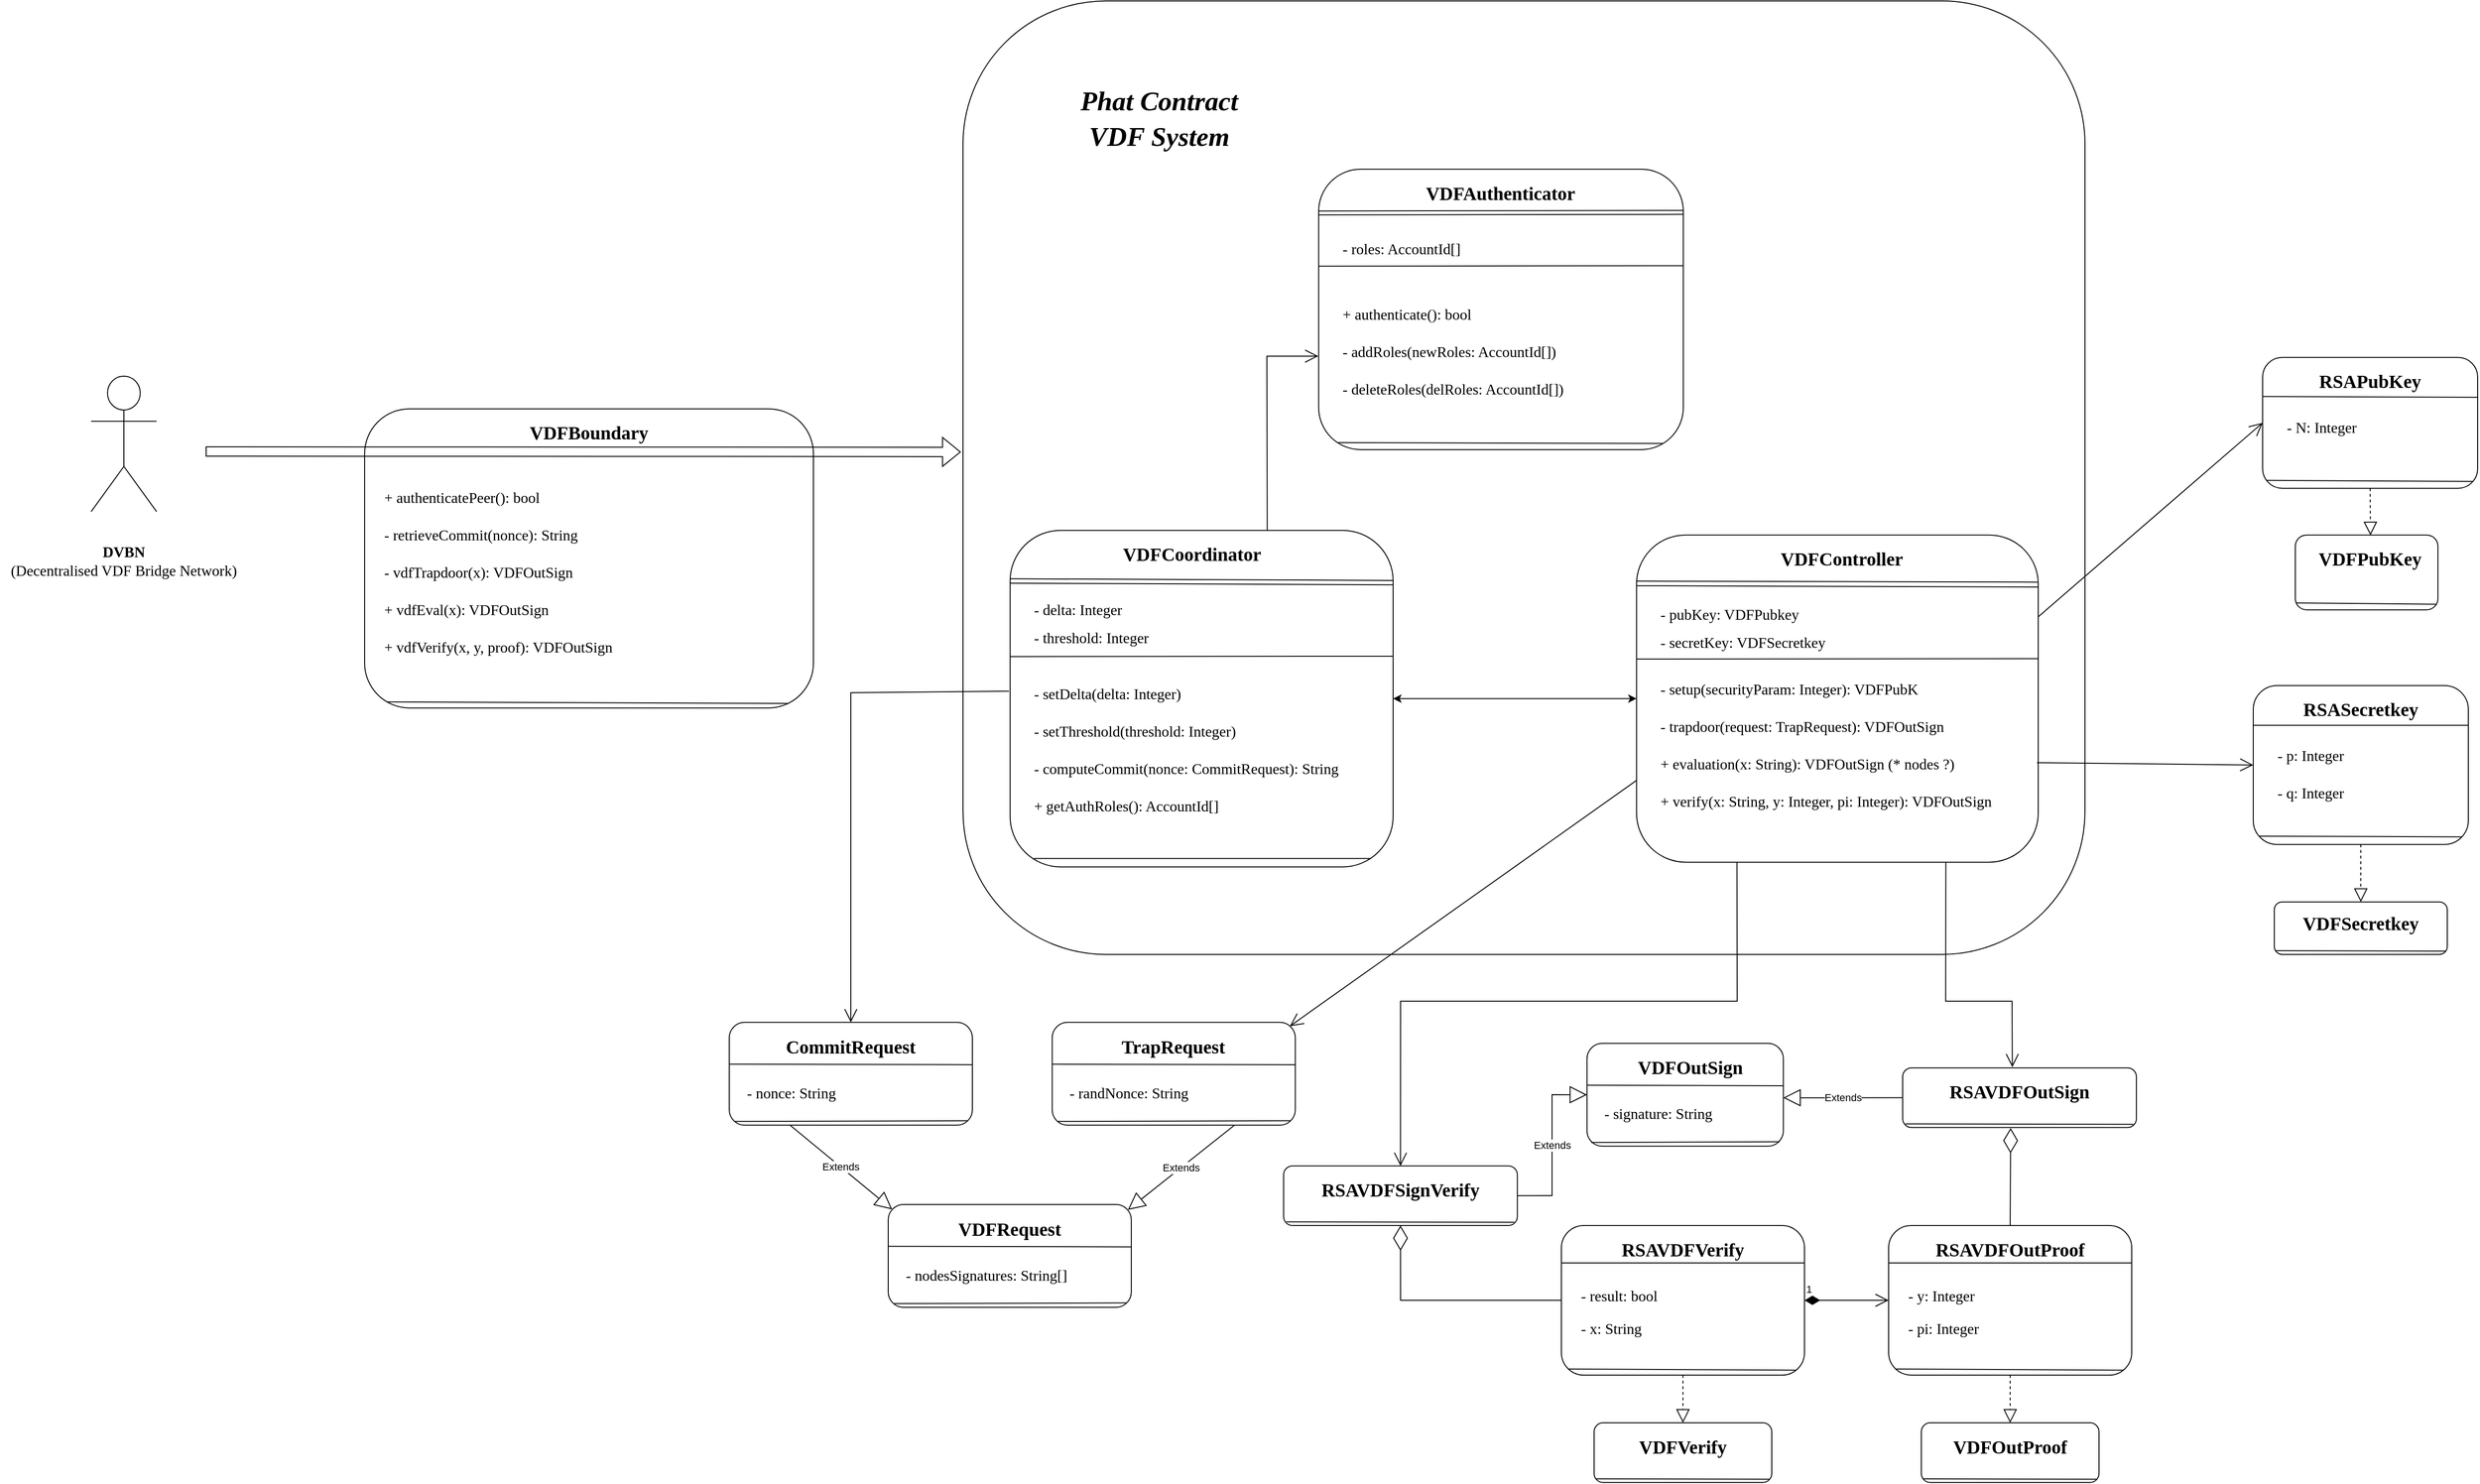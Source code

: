 <mxfile version="21.3.8" type="github">
  <diagram id="C5RBs43oDa-KdzZeNtuy" name="Page-1">
    <mxGraphModel dx="1192" dy="779" grid="1" gridSize="10" guides="1" tooltips="1" connect="1" arrows="1" fold="1" page="1" pageScale="1" pageWidth="120000" pageHeight="160000" math="0" shadow="0">
      <root>
        <mxCell id="WIyWlLk6GJQsqaUBKTNV-0" />
        <mxCell id="WIyWlLk6GJQsqaUBKTNV-1" parent="WIyWlLk6GJQsqaUBKTNV-0" />
        <mxCell id="LTDBiNSd2jul_zr3KSY6-9" value="" style="rounded=1;whiteSpace=wrap;html=1;" parent="WIyWlLk6GJQsqaUBKTNV-1" vertex="1">
          <mxGeometry x="1510" y="240" width="1200" height="1020" as="geometry" />
        </mxCell>
        <mxCell id="3_1_JiswwGQ6XDFufu0A-0" value="" style="rounded=1;whiteSpace=wrap;html=1;" parent="WIyWlLk6GJQsqaUBKTNV-1" vertex="1">
          <mxGeometry x="2230.39" y="811.32" width="429.61" height="350" as="geometry" />
        </mxCell>
        <mxCell id="3_1_JiswwGQ6XDFufu0A-1" value="&lt;b&gt;VDFController&lt;/b&gt;" style="text;html=1;strokeColor=none;fillColor=none;align=center;verticalAlign=middle;whiteSpace=wrap;rounded=0;fontFamily=Georgia;fontSize=20;" parent="WIyWlLk6GJQsqaUBKTNV-1" vertex="1">
          <mxGeometry x="2370.2" y="811.32" width="160" height="50" as="geometry" />
        </mxCell>
        <mxCell id="3_1_JiswwGQ6XDFufu0A-7" value="&lt;font style=&quot;font-size: 16px;&quot; face=&quot;Georgia&quot;&gt;- pubKey: VDFPubkey&lt;/font&gt;" style="text;strokeColor=none;fillColor=none;align=left;verticalAlign=middle;spacingLeft=4;spacingRight=4;overflow=hidden;points=[[0,0.5],[1,0.5]];portConstraint=eastwest;rotatable=0;whiteSpace=wrap;html=1;" parent="WIyWlLk6GJQsqaUBKTNV-1" vertex="1">
          <mxGeometry x="2250.39" y="881.32" width="180" height="30" as="geometry" />
        </mxCell>
        <mxCell id="3_1_JiswwGQ6XDFufu0A-8" value="&lt;font style=&quot;font-size: 16px;&quot; face=&quot;Georgia&quot;&gt;- secretKey: VDFSecretkey&lt;/font&gt;" style="text;strokeColor=none;fillColor=none;align=left;verticalAlign=middle;spacingLeft=4;spacingRight=4;overflow=hidden;points=[[0,0.5],[1,0.5]];portConstraint=eastwest;rotatable=0;whiteSpace=wrap;html=1;" parent="WIyWlLk6GJQsqaUBKTNV-1" vertex="1">
          <mxGeometry x="2250.39" y="911.32" width="200" height="30" as="geometry" />
        </mxCell>
        <mxCell id="3_1_JiswwGQ6XDFufu0A-9" value="&lt;font style=&quot;font-size: 16px;&quot; face=&quot;Georgia&quot;&gt;- setup(securityParam: Integer): VDFPubK&lt;/font&gt;" style="text;strokeColor=none;fillColor=none;align=left;verticalAlign=middle;spacingLeft=4;spacingRight=4;overflow=hidden;points=[[0,0.5],[1,0.5]];portConstraint=eastwest;rotatable=0;whiteSpace=wrap;html=1;" parent="WIyWlLk6GJQsqaUBKTNV-1" vertex="1">
          <mxGeometry x="2250.39" y="961.32" width="339.61" height="30" as="geometry" />
        </mxCell>
        <mxCell id="3_1_JiswwGQ6XDFufu0A-10" value="&lt;font style=&quot;font-size: 16px;&quot; face=&quot;Georgia&quot;&gt;- trapdoor(request: TrapRequest): VDFOutSign&lt;/font&gt;" style="text;strokeColor=none;fillColor=none;align=left;verticalAlign=middle;spacingLeft=4;spacingRight=4;overflow=hidden;points=[[0,0.5],[1,0.5]];portConstraint=eastwest;rotatable=0;whiteSpace=wrap;html=1;" parent="WIyWlLk6GJQsqaUBKTNV-1" vertex="1">
          <mxGeometry x="2250.39" y="1001.32" width="349.61" height="30" as="geometry" />
        </mxCell>
        <mxCell id="3_1_JiswwGQ6XDFufu0A-11" value="&lt;font style=&quot;font-size: 16px;&quot; face=&quot;Georgia&quot;&gt;+ evaluation(x: String): VDFOutSign (* nodes ?)&lt;/font&gt;" style="text;strokeColor=none;fillColor=none;align=left;verticalAlign=middle;spacingLeft=4;spacingRight=4;overflow=hidden;points=[[0,0.5],[1,0.5]];portConstraint=eastwest;rotatable=0;whiteSpace=wrap;html=1;" parent="WIyWlLk6GJQsqaUBKTNV-1" vertex="1">
          <mxGeometry x="2250.39" y="1041.32" width="349.61" height="30" as="geometry" />
        </mxCell>
        <mxCell id="3_1_JiswwGQ6XDFufu0A-12" value="&lt;font style=&quot;font-size: 16px;&quot; face=&quot;Georgia&quot;&gt;+ verify(x: String, y: Integer, pi: Integer): VDFOutSign&lt;/font&gt;" style="text;strokeColor=none;fillColor=none;align=left;verticalAlign=middle;spacingLeft=4;spacingRight=4;overflow=hidden;points=[[0,0.5],[1,0.5]];portConstraint=eastwest;rotatable=0;whiteSpace=wrap;html=1;" parent="WIyWlLk6GJQsqaUBKTNV-1" vertex="1">
          <mxGeometry x="2250.39" y="1081.32" width="399.61" height="30" as="geometry" />
        </mxCell>
        <mxCell id="3_1_JiswwGQ6XDFufu0A-29" value="" style="rounded=1;whiteSpace=wrap;html=1;" parent="WIyWlLk6GJQsqaUBKTNV-1" vertex="1">
          <mxGeometry x="1560.39" y="806.32" width="409.61" height="360" as="geometry" />
        </mxCell>
        <mxCell id="3_1_JiswwGQ6XDFufu0A-30" value="&lt;b&gt;VDFCoordinator&lt;/b&gt;" style="text;html=1;strokeColor=none;fillColor=none;align=center;verticalAlign=middle;whiteSpace=wrap;rounded=0;fontFamily=Georgia;fontSize=20;" parent="WIyWlLk6GJQsqaUBKTNV-1" vertex="1">
          <mxGeometry x="1675.39" y="806.32" width="160" height="50" as="geometry" />
        </mxCell>
        <mxCell id="3_1_JiswwGQ6XDFufu0A-31" value="&lt;font style=&quot;font-size: 16px;&quot; face=&quot;Georgia&quot;&gt;- delta: Integer&lt;/font&gt;" style="text;strokeColor=none;fillColor=none;align=left;verticalAlign=middle;spacingLeft=4;spacingRight=4;overflow=hidden;points=[[0,0.5],[1,0.5]];portConstraint=eastwest;rotatable=0;whiteSpace=wrap;html=1;" parent="WIyWlLk6GJQsqaUBKTNV-1" vertex="1">
          <mxGeometry x="1580.39" y="876.32" width="180" height="30" as="geometry" />
        </mxCell>
        <mxCell id="3_1_JiswwGQ6XDFufu0A-32" value="&lt;font style=&quot;font-size: 16px;&quot; face=&quot;Georgia&quot;&gt;- threshold: Integer&lt;/font&gt;" style="text;strokeColor=none;fillColor=none;align=left;verticalAlign=middle;spacingLeft=4;spacingRight=4;overflow=hidden;points=[[0,0.5],[1,0.5]];portConstraint=eastwest;rotatable=0;whiteSpace=wrap;html=1;" parent="WIyWlLk6GJQsqaUBKTNV-1" vertex="1">
          <mxGeometry x="1580.39" y="906.32" width="170" height="30" as="geometry" />
        </mxCell>
        <mxCell id="3_1_JiswwGQ6XDFufu0A-33" value="&lt;font style=&quot;font-size: 16px;&quot; face=&quot;Georgia&quot;&gt;- setDelta(delta: Integer)&lt;/font&gt;" style="text;strokeColor=none;fillColor=none;align=left;verticalAlign=middle;spacingLeft=4;spacingRight=4;overflow=hidden;points=[[0,0.5],[1,0.5]];portConstraint=eastwest;rotatable=0;whiteSpace=wrap;html=1;" parent="WIyWlLk6GJQsqaUBKTNV-1" vertex="1">
          <mxGeometry x="1580.39" y="966.32" width="290" height="30" as="geometry" />
        </mxCell>
        <mxCell id="3_1_JiswwGQ6XDFufu0A-34" value="&lt;font style=&quot;font-size: 16px;&quot; face=&quot;Georgia&quot;&gt;- setThreshold(threshold: Integer)&lt;/font&gt;" style="text;strokeColor=none;fillColor=none;align=left;verticalAlign=middle;spacingLeft=4;spacingRight=4;overflow=hidden;points=[[0,0.5],[1,0.5]];portConstraint=eastwest;rotatable=0;whiteSpace=wrap;html=1;" parent="WIyWlLk6GJQsqaUBKTNV-1" vertex="1">
          <mxGeometry x="1580.39" y="1006.32" width="370" height="30" as="geometry" />
        </mxCell>
        <mxCell id="3_1_JiswwGQ6XDFufu0A-35" value="&lt;font style=&quot;font-size: 16px;&quot; face=&quot;Georgia&quot;&gt;- computeCommit(nonce: CommitRequest): String&lt;/font&gt;" style="text;strokeColor=none;fillColor=none;align=left;verticalAlign=middle;spacingLeft=4;spacingRight=4;overflow=hidden;points=[[0,0.5],[1,0.5]];portConstraint=eastwest;rotatable=0;whiteSpace=wrap;html=1;" parent="WIyWlLk6GJQsqaUBKTNV-1" vertex="1">
          <mxGeometry x="1580.39" y="1046.32" width="369.61" height="30" as="geometry" />
        </mxCell>
        <mxCell id="3_1_JiswwGQ6XDFufu0A-36" value="&lt;font style=&quot;font-size: 16px;&quot; face=&quot;Georgia&quot;&gt;+ getAuthRoles(): AccountId[]&lt;/font&gt;" style="text;strokeColor=none;fillColor=none;align=left;verticalAlign=middle;spacingLeft=4;spacingRight=4;overflow=hidden;points=[[0,0.5],[1,0.5]];portConstraint=eastwest;rotatable=0;whiteSpace=wrap;html=1;" parent="WIyWlLk6GJQsqaUBKTNV-1" vertex="1">
          <mxGeometry x="1580.39" y="1086.32" width="290" height="30" as="geometry" />
        </mxCell>
        <mxCell id="3_1_JiswwGQ6XDFufu0A-37" value="" style="rounded=1;whiteSpace=wrap;html=1;" parent="WIyWlLk6GJQsqaUBKTNV-1" vertex="1">
          <mxGeometry x="1890.39" y="420" width="390" height="300" as="geometry" />
        </mxCell>
        <mxCell id="3_1_JiswwGQ6XDFufu0A-38" value="&lt;b&gt;VDFAuthenticator&lt;/b&gt;" style="text;html=1;strokeColor=none;fillColor=none;align=center;verticalAlign=middle;whiteSpace=wrap;rounded=0;fontFamily=Georgia;fontSize=20;" parent="WIyWlLk6GJQsqaUBKTNV-1" vertex="1">
          <mxGeometry x="2005.39" y="420" width="160" height="50" as="geometry" />
        </mxCell>
        <mxCell id="3_1_JiswwGQ6XDFufu0A-39" value="&lt;font style=&quot;font-size: 16px;&quot; face=&quot;Georgia&quot;&gt;- roles: AccountId[]&lt;/font&gt;" style="text;strokeColor=none;fillColor=none;align=left;verticalAlign=middle;spacingLeft=4;spacingRight=4;overflow=hidden;points=[[0,0.5],[1,0.5]];portConstraint=eastwest;rotatable=0;whiteSpace=wrap;html=1;" parent="WIyWlLk6GJQsqaUBKTNV-1" vertex="1">
          <mxGeometry x="1910.39" y="490" width="180" height="30" as="geometry" />
        </mxCell>
        <mxCell id="3_1_JiswwGQ6XDFufu0A-41" value="&lt;font style=&quot;font-size: 16px;&quot; face=&quot;Georgia&quot;&gt;+ authenticate(): bool&lt;/font&gt;" style="text;strokeColor=none;fillColor=none;align=left;verticalAlign=middle;spacingLeft=4;spacingRight=4;overflow=hidden;points=[[0,0.5],[1,0.5]];portConstraint=eastwest;rotatable=0;whiteSpace=wrap;html=1;" parent="WIyWlLk6GJQsqaUBKTNV-1" vertex="1">
          <mxGeometry x="1910.39" y="560" width="290" height="30" as="geometry" />
        </mxCell>
        <mxCell id="3_1_JiswwGQ6XDFufu0A-42" value="&lt;font style=&quot;font-size: 16px;&quot; face=&quot;Georgia&quot;&gt;- addRoles(newRoles: AccountId[])&lt;/font&gt;" style="text;strokeColor=none;fillColor=none;align=left;verticalAlign=middle;spacingLeft=4;spacingRight=4;overflow=hidden;points=[[0,0.5],[1,0.5]];portConstraint=eastwest;rotatable=0;whiteSpace=wrap;html=1;" parent="WIyWlLk6GJQsqaUBKTNV-1" vertex="1">
          <mxGeometry x="1910.39" y="600" width="290" height="30" as="geometry" />
        </mxCell>
        <mxCell id="3_1_JiswwGQ6XDFufu0A-43" value="&lt;font style=&quot;font-size: 16px;&quot; face=&quot;Georgia&quot;&gt;- deleteRoles(delRoles: AccountId[])&lt;/font&gt;" style="text;strokeColor=none;fillColor=none;align=left;verticalAlign=middle;spacingLeft=4;spacingRight=4;overflow=hidden;points=[[0,0.5],[1,0.5]];portConstraint=eastwest;rotatable=0;whiteSpace=wrap;html=1;" parent="WIyWlLk6GJQsqaUBKTNV-1" vertex="1">
          <mxGeometry x="1910.39" y="640" width="290" height="30" as="geometry" />
        </mxCell>
        <mxCell id="3_1_JiswwGQ6XDFufu0A-45" value="" style="rounded=1;whiteSpace=wrap;html=1;" parent="WIyWlLk6GJQsqaUBKTNV-1" vertex="1">
          <mxGeometry x="2900" y="621.32" width="230" height="140" as="geometry" />
        </mxCell>
        <mxCell id="3_1_JiswwGQ6XDFufu0A-46" value="&lt;b&gt;RSAPubKey&lt;/b&gt;" style="text;html=1;strokeColor=none;fillColor=none;align=center;verticalAlign=middle;whiteSpace=wrap;rounded=0;fontFamily=Georgia;fontSize=20;" parent="WIyWlLk6GJQsqaUBKTNV-1" vertex="1">
          <mxGeometry x="2935" y="621.32" width="160" height="50" as="geometry" />
        </mxCell>
        <mxCell id="3_1_JiswwGQ6XDFufu0A-47" value="&lt;font style=&quot;font-size: 16px;&quot; face=&quot;Georgia&quot;&gt;- N: Integer&lt;/font&gt;" style="text;strokeColor=none;fillColor=none;align=left;verticalAlign=middle;spacingLeft=4;spacingRight=4;overflow=hidden;points=[[0,0.5],[1,0.5]];portConstraint=eastwest;rotatable=0;whiteSpace=wrap;html=1;" parent="WIyWlLk6GJQsqaUBKTNV-1" vertex="1">
          <mxGeometry x="2920" y="681.32" width="180" height="30" as="geometry" />
        </mxCell>
        <mxCell id="3_1_JiswwGQ6XDFufu0A-53" value="" style="rounded=1;whiteSpace=wrap;html=1;" parent="WIyWlLk6GJQsqaUBKTNV-1" vertex="1">
          <mxGeometry x="2935" y="811.32" width="152.5" height="80" as="geometry" />
        </mxCell>
        <mxCell id="3_1_JiswwGQ6XDFufu0A-54" value="&lt;b&gt;VDFPubKey&lt;/b&gt;" style="text;html=1;strokeColor=none;fillColor=none;align=center;verticalAlign=middle;whiteSpace=wrap;rounded=0;fontFamily=Georgia;fontSize=20;" parent="WIyWlLk6GJQsqaUBKTNV-1" vertex="1">
          <mxGeometry x="2935" y="816.32" width="160" height="40" as="geometry" />
        </mxCell>
        <mxCell id="3_1_JiswwGQ6XDFufu0A-56" value="" style="rounded=1;whiteSpace=wrap;html=1;" parent="WIyWlLk6GJQsqaUBKTNV-1" vertex="1">
          <mxGeometry x="2890" y="972.36" width="230" height="170" as="geometry" />
        </mxCell>
        <mxCell id="3_1_JiswwGQ6XDFufu0A-57" value="&lt;b&gt;RSASecretkey&lt;/b&gt;" style="text;html=1;strokeColor=none;fillColor=none;align=center;verticalAlign=middle;whiteSpace=wrap;rounded=0;fontFamily=Georgia;fontSize=20;" parent="WIyWlLk6GJQsqaUBKTNV-1" vertex="1">
          <mxGeometry x="2925" y="972.36" width="160" height="50" as="geometry" />
        </mxCell>
        <mxCell id="3_1_JiswwGQ6XDFufu0A-58" value="&lt;font style=&quot;font-size: 16px;&quot; face=&quot;Georgia&quot;&gt;- p: Integer&lt;/font&gt;" style="text;strokeColor=none;fillColor=none;align=left;verticalAlign=middle;spacingLeft=4;spacingRight=4;overflow=hidden;points=[[0,0.5],[1,0.5]];portConstraint=eastwest;rotatable=0;whiteSpace=wrap;html=1;" parent="WIyWlLk6GJQsqaUBKTNV-1" vertex="1">
          <mxGeometry x="2910" y="1032.36" width="180" height="30" as="geometry" />
        </mxCell>
        <mxCell id="3_1_JiswwGQ6XDFufu0A-59" value="" style="rounded=1;whiteSpace=wrap;html=1;" parent="WIyWlLk6GJQsqaUBKTNV-1" vertex="1">
          <mxGeometry x="2912.5" y="1203.82" width="185" height="56.18" as="geometry" />
        </mxCell>
        <mxCell id="3_1_JiswwGQ6XDFufu0A-60" value="&lt;b&gt;VDFSecretkey&lt;/b&gt;" style="text;html=1;strokeColor=none;fillColor=none;align=center;verticalAlign=middle;whiteSpace=wrap;rounded=0;fontFamily=Georgia;fontSize=20;" parent="WIyWlLk6GJQsqaUBKTNV-1" vertex="1">
          <mxGeometry x="2925" y="1203.82" width="160" height="43.82" as="geometry" />
        </mxCell>
        <mxCell id="3_1_JiswwGQ6XDFufu0A-61" value="&lt;font style=&quot;font-size: 16px;&quot; face=&quot;Georgia&quot;&gt;- q: Integer&lt;/font&gt;" style="text;strokeColor=none;fillColor=none;align=left;verticalAlign=middle;spacingLeft=4;spacingRight=4;overflow=hidden;points=[[0,0.5],[1,0.5]];portConstraint=eastwest;rotatable=0;whiteSpace=wrap;html=1;" parent="WIyWlLk6GJQsqaUBKTNV-1" vertex="1">
          <mxGeometry x="2910" y="1072.36" width="180" height="30" as="geometry" />
        </mxCell>
        <mxCell id="3_1_JiswwGQ6XDFufu0A-62" value="" style="endArrow=block;dashed=1;endFill=0;endSize=12;html=1;rounded=0;exitX=0.5;exitY=1;exitDx=0;exitDy=0;entryX=0.527;entryY=0.004;entryDx=0;entryDy=0;entryPerimeter=0;" parent="WIyWlLk6GJQsqaUBKTNV-1" source="3_1_JiswwGQ6XDFufu0A-45" edge="1" target="3_1_JiswwGQ6XDFufu0A-53">
          <mxGeometry width="160" relative="1" as="geometry">
            <mxPoint x="3410.0" y="931.32" as="sourcePoint" />
            <mxPoint x="3015.5" y="841.32" as="targetPoint" />
          </mxGeometry>
        </mxCell>
        <mxCell id="3_1_JiswwGQ6XDFufu0A-64" value="" style="endArrow=block;dashed=1;endFill=0;endSize=12;html=1;rounded=0;entryX=0.5;entryY=0;entryDx=0;entryDy=0;exitX=0.5;exitY=1;exitDx=0;exitDy=0;" parent="WIyWlLk6GJQsqaUBKTNV-1" source="3_1_JiswwGQ6XDFufu0A-56" target="3_1_JiswwGQ6XDFufu0A-59" edge="1">
          <mxGeometry width="160" relative="1" as="geometry">
            <mxPoint x="2770" y="1172.36" as="sourcePoint" />
            <mxPoint x="2830" y="1262.36" as="targetPoint" />
          </mxGeometry>
        </mxCell>
        <mxCell id="3_1_JiswwGQ6XDFufu0A-66" value="" style="endArrow=open;endFill=1;endSize=12;html=1;rounded=0;exitX=1;exitY=0.25;exitDx=0;exitDy=0;entryX=0;entryY=0.5;entryDx=0;entryDy=0;" parent="WIyWlLk6GJQsqaUBKTNV-1" source="3_1_JiswwGQ6XDFufu0A-0" target="3_1_JiswwGQ6XDFufu0A-45" edge="1">
          <mxGeometry width="160" relative="1" as="geometry">
            <mxPoint x="2360.39" y="1081.32" as="sourcePoint" />
            <mxPoint x="3100.39" y="721.32" as="targetPoint" />
          </mxGeometry>
        </mxCell>
        <mxCell id="3_1_JiswwGQ6XDFufu0A-67" value="" style="endArrow=open;endFill=1;endSize=12;html=1;rounded=0;exitX=0.997;exitY=0.696;exitDx=0;exitDy=0;entryX=0;entryY=0.5;entryDx=0;entryDy=0;exitPerimeter=0;" parent="WIyWlLk6GJQsqaUBKTNV-1" source="3_1_JiswwGQ6XDFufu0A-0" target="3_1_JiswwGQ6XDFufu0A-56" edge="1">
          <mxGeometry width="160" relative="1" as="geometry">
            <mxPoint x="2180.39" y="1231.32" as="sourcePoint" />
            <mxPoint x="1900.39" y="1133.32" as="targetPoint" />
          </mxGeometry>
        </mxCell>
        <mxCell id="3_1_JiswwGQ6XDFufu0A-72" value="" style="rounded=1;whiteSpace=wrap;html=1;" parent="WIyWlLk6GJQsqaUBKTNV-1" vertex="1">
          <mxGeometry x="870" y="676.32" width="480" height="320" as="geometry" />
        </mxCell>
        <mxCell id="3_1_JiswwGQ6XDFufu0A-73" value="&lt;b&gt;VDFBoundary&lt;/b&gt;" style="text;html=1;strokeColor=none;fillColor=none;align=center;verticalAlign=middle;whiteSpace=wrap;rounded=0;fontFamily=Georgia;fontSize=20;" parent="WIyWlLk6GJQsqaUBKTNV-1" vertex="1">
          <mxGeometry x="1030" y="676.32" width="160" height="50" as="geometry" />
        </mxCell>
        <mxCell id="3_1_JiswwGQ6XDFufu0A-74" value="&lt;font style=&quot;font-size: 16px;&quot; face=&quot;Georgia&quot;&gt;+ authenticatePeer(): bool&lt;/font&gt;" style="text;strokeColor=none;fillColor=none;align=left;verticalAlign=middle;spacingLeft=4;spacingRight=4;overflow=hidden;points=[[0,0.5],[1,0.5]];portConstraint=eastwest;rotatable=0;whiteSpace=wrap;html=1;" parent="WIyWlLk6GJQsqaUBKTNV-1" vertex="1">
          <mxGeometry x="885" y="756.32" width="215" height="30" as="geometry" />
        </mxCell>
        <mxCell id="3_1_JiswwGQ6XDFufu0A-75" value="&lt;font style=&quot;font-size: 16px;&quot; face=&quot;Georgia&quot;&gt;- retrieveCommit(nonce): String&lt;/font&gt;" style="text;strokeColor=none;fillColor=none;align=left;verticalAlign=middle;spacingLeft=4;spacingRight=4;overflow=hidden;points=[[0,0.5],[1,0.5]];portConstraint=eastwest;rotatable=0;whiteSpace=wrap;html=1;" parent="WIyWlLk6GJQsqaUBKTNV-1" vertex="1">
          <mxGeometry x="885" y="796.32" width="255" height="30" as="geometry" />
        </mxCell>
        <mxCell id="3_1_JiswwGQ6XDFufu0A-77" value="&lt;font style=&quot;font-size: 16px;&quot; face=&quot;Georgia&quot;&gt;- vdfTrapdoor(x): VDFOutSign&lt;/font&gt;" style="text;strokeColor=none;fillColor=none;align=left;verticalAlign=middle;spacingLeft=4;spacingRight=4;overflow=hidden;points=[[0,0.5],[1,0.5]];portConstraint=eastwest;rotatable=0;whiteSpace=wrap;html=1;" parent="WIyWlLk6GJQsqaUBKTNV-1" vertex="1">
          <mxGeometry x="885" y="836.32" width="240" height="30" as="geometry" />
        </mxCell>
        <mxCell id="3_1_JiswwGQ6XDFufu0A-78" value="&lt;font style=&quot;font-size: 16px;&quot; face=&quot;Georgia&quot;&gt;+ vdfEval(x): VDFOutSign&lt;/font&gt;" style="text;strokeColor=none;fillColor=none;align=left;verticalAlign=middle;spacingLeft=4;spacingRight=4;overflow=hidden;points=[[0,0.5],[1,0.5]];portConstraint=eastwest;rotatable=0;whiteSpace=wrap;html=1;" parent="WIyWlLk6GJQsqaUBKTNV-1" vertex="1">
          <mxGeometry x="885" y="876.32" width="240" height="30" as="geometry" />
        </mxCell>
        <mxCell id="3_1_JiswwGQ6XDFufu0A-79" value="&lt;font style=&quot;font-size: 16px;&quot; face=&quot;Georgia&quot;&gt;+ vdfVerify(x, y, proof): VDFOutSign&lt;/font&gt;" style="text;strokeColor=none;fillColor=none;align=left;verticalAlign=middle;spacingLeft=4;spacingRight=4;overflow=hidden;points=[[0,0.5],[1,0.5]];portConstraint=eastwest;rotatable=0;whiteSpace=wrap;html=1;" parent="WIyWlLk6GJQsqaUBKTNV-1" vertex="1">
          <mxGeometry x="885" y="916.32" width="285" height="30" as="geometry" />
        </mxCell>
        <mxCell id="3_1_JiswwGQ6XDFufu0A-80" value="" style="endArrow=open;endFill=1;endSize=12;html=1;rounded=0;exitX=0.77;exitY=1.001;exitDx=0;exitDy=0;entryX=0.452;entryY=-0.015;entryDx=0;entryDy=0;exitPerimeter=0;entryPerimeter=0;" parent="WIyWlLk6GJQsqaUBKTNV-1" source="3_1_JiswwGQ6XDFufu0A-0" target="HBPohB_J1IHhmAhJm7vf-85" edge="1">
          <mxGeometry width="160" relative="1" as="geometry">
            <mxPoint x="2240.39" y="1083.32" as="sourcePoint" />
            <mxPoint x="2632.5" y="1355.14" as="targetPoint" />
            <Array as="points">
              <mxPoint x="2561" y="1310" />
              <mxPoint x="2632" y="1310" />
            </Array>
          </mxGeometry>
        </mxCell>
        <mxCell id="dONdPEmkpNlLmObzI7pI-0" value="" style="endArrow=none;html=1;rounded=0;exitX=-0.001;exitY=0.141;exitDx=0;exitDy=0;exitPerimeter=0;entryX=1;entryY=0.144;entryDx=0;entryDy=0;entryPerimeter=0;" parent="WIyWlLk6GJQsqaUBKTNV-1" source="3_1_JiswwGQ6XDFufu0A-0" target="3_1_JiswwGQ6XDFufu0A-0" edge="1">
          <mxGeometry width="50" height="50" relative="1" as="geometry">
            <mxPoint x="2930.39" y="1201.32" as="sourcePoint" />
            <mxPoint x="2980.39" y="1151.32" as="targetPoint" />
          </mxGeometry>
        </mxCell>
        <mxCell id="dONdPEmkpNlLmObzI7pI-1" value="" style="endArrow=none;html=1;rounded=0;exitX=0.001;exitY=0.155;exitDx=0;exitDy=0;exitPerimeter=0;entryX=1;entryY=0.159;entryDx=0;entryDy=0;entryPerimeter=0;" parent="WIyWlLk6GJQsqaUBKTNV-1" source="3_1_JiswwGQ6XDFufu0A-0" target="3_1_JiswwGQ6XDFufu0A-0" edge="1">
          <mxGeometry width="50" height="50" relative="1" as="geometry">
            <mxPoint x="2240.39" y="870.32" as="sourcePoint" />
            <mxPoint x="2630.39" y="871.32" as="targetPoint" />
          </mxGeometry>
        </mxCell>
        <mxCell id="dONdPEmkpNlLmObzI7pI-2" value="" style="endArrow=none;html=1;rounded=0;exitX=0;exitY=0.379;exitDx=0;exitDy=0;exitPerimeter=0;entryX=1.001;entryY=0.378;entryDx=0;entryDy=0;entryPerimeter=0;" parent="WIyWlLk6GJQsqaUBKTNV-1" source="3_1_JiswwGQ6XDFufu0A-0" target="3_1_JiswwGQ6XDFufu0A-0" edge="1">
          <mxGeometry width="50" height="50" relative="1" as="geometry">
            <mxPoint x="2240.39" y="875.32" as="sourcePoint" />
            <mxPoint x="2630.39" y="877.32" as="targetPoint" />
          </mxGeometry>
        </mxCell>
        <mxCell id="dONdPEmkpNlLmObzI7pI-3" value="" style="endArrow=none;html=1;rounded=0;exitX=0.004;exitY=0.908;exitDx=0;exitDy=0;exitPerimeter=0;entryX=0.992;entryY=0.926;entryDx=0;entryDy=0;entryPerimeter=0;" parent="WIyWlLk6GJQsqaUBKTNV-1" source="3_1_JiswwGQ6XDFufu0A-53" target="3_1_JiswwGQ6XDFufu0A-53" edge="1">
          <mxGeometry width="50" height="50" relative="1" as="geometry">
            <mxPoint x="3157.5" y="901.32" as="sourcePoint" />
            <mxPoint x="3167.5" y="881.32" as="targetPoint" />
          </mxGeometry>
        </mxCell>
        <mxCell id="dONdPEmkpNlLmObzI7pI-4" value="" style="endArrow=none;html=1;rounded=0;exitX=0.017;exitY=0.94;exitDx=0;exitDy=0;exitPerimeter=0;entryX=0.979;entryY=0.948;entryDx=0;entryDy=0;entryPerimeter=0;" parent="WIyWlLk6GJQsqaUBKTNV-1" source="3_1_JiswwGQ6XDFufu0A-45" target="3_1_JiswwGQ6XDFufu0A-45" edge="1">
          <mxGeometry width="50" height="50" relative="1" as="geometry">
            <mxPoint x="2902" y="716.32" as="sourcePoint" />
            <mxPoint x="3130" y="717.32" as="targetPoint" />
          </mxGeometry>
        </mxCell>
        <mxCell id="dONdPEmkpNlLmObzI7pI-5" value="" style="endArrow=none;html=1;rounded=0;exitX=-0.002;exitY=0.299;exitDx=0;exitDy=0;exitPerimeter=0;entryX=0.999;entryY=0.305;entryDx=0;entryDy=0;entryPerimeter=0;" parent="WIyWlLk6GJQsqaUBKTNV-1" source="3_1_JiswwGQ6XDFufu0A-45" target="3_1_JiswwGQ6XDFufu0A-45" edge="1">
          <mxGeometry width="50" height="50" relative="1" as="geometry">
            <mxPoint x="2900" y="671.32" as="sourcePoint" />
            <mxPoint x="3122" y="672.32" as="targetPoint" />
          </mxGeometry>
        </mxCell>
        <mxCell id="dONdPEmkpNlLmObzI7pI-7" value="" style="endArrow=none;html=1;rounded=0;exitX=0;exitY=0.25;exitDx=0;exitDy=0;entryX=1;entryY=0.25;entryDx=0;entryDy=0;" parent="WIyWlLk6GJQsqaUBKTNV-1" source="3_1_JiswwGQ6XDFufu0A-56" target="3_1_JiswwGQ6XDFufu0A-56" edge="1">
          <mxGeometry width="50" height="50" relative="1" as="geometry">
            <mxPoint x="2920" y="1082.36" as="sourcePoint" />
            <mxPoint x="2970" y="1032.36" as="targetPoint" />
          </mxGeometry>
        </mxCell>
        <mxCell id="dONdPEmkpNlLmObzI7pI-8" value="" style="endArrow=none;html=1;rounded=0;exitX=0.026;exitY=0.948;exitDx=0;exitDy=0;exitPerimeter=0;entryX=0.97;entryY=0.952;entryDx=0;entryDy=0;entryPerimeter=0;" parent="WIyWlLk6GJQsqaUBKTNV-1" source="3_1_JiswwGQ6XDFufu0A-56" target="3_1_JiswwGQ6XDFufu0A-56" edge="1">
          <mxGeometry width="50" height="50" relative="1" as="geometry">
            <mxPoint x="2900" y="1025.36" as="sourcePoint" />
            <mxPoint x="3110" y="1133.36" as="targetPoint" />
          </mxGeometry>
        </mxCell>
        <mxCell id="dONdPEmkpNlLmObzI7pI-9" value="" style="endArrow=none;html=1;rounded=0;exitX=0.008;exitY=0.928;exitDx=0;exitDy=0;exitPerimeter=0;entryX=0.991;entryY=0.938;entryDx=0;entryDy=0;entryPerimeter=0;" parent="WIyWlLk6GJQsqaUBKTNV-1" source="3_1_JiswwGQ6XDFufu0A-59" target="3_1_JiswwGQ6XDFufu0A-59" edge="1">
          <mxGeometry width="50" height="50" relative="1" as="geometry">
            <mxPoint x="3100" y="1173.82" as="sourcePoint" />
            <mxPoint x="3150" y="1123.82" as="targetPoint" />
          </mxGeometry>
        </mxCell>
        <mxCell id="dONdPEmkpNlLmObzI7pI-12" value="" style="endArrow=none;html=1;rounded=0;exitX=-0.001;exitY=0.144;exitDx=0;exitDy=0;exitPerimeter=0;entryX=1.001;entryY=0.149;entryDx=0;entryDy=0;entryPerimeter=0;" parent="WIyWlLk6GJQsqaUBKTNV-1" source="3_1_JiswwGQ6XDFufu0A-29" target="3_1_JiswwGQ6XDFufu0A-29" edge="1">
          <mxGeometry width="50" height="50" relative="1" as="geometry">
            <mxPoint x="2040.39" y="1021.32" as="sourcePoint" />
            <mxPoint x="1950.39" y="861.32" as="targetPoint" />
          </mxGeometry>
        </mxCell>
        <mxCell id="dONdPEmkpNlLmObzI7pI-13" value="" style="endArrow=none;html=1;rounded=0;exitX=0;exitY=0.157;exitDx=0;exitDy=0;exitPerimeter=0;entryX=0.999;entryY=0.162;entryDx=0;entryDy=0;entryPerimeter=0;" parent="WIyWlLk6GJQsqaUBKTNV-1" source="3_1_JiswwGQ6XDFufu0A-29" target="3_1_JiswwGQ6XDFufu0A-29" edge="1">
          <mxGeometry width="50" height="50" relative="1" as="geometry">
            <mxPoint x="1570.39" y="868.32" as="sourcePoint" />
            <mxPoint x="1960.39" y="870.32" as="targetPoint" />
          </mxGeometry>
        </mxCell>
        <mxCell id="dONdPEmkpNlLmObzI7pI-14" value="" style="endArrow=none;html=1;rounded=0;exitX=0.062;exitY=0.975;exitDx=0;exitDy=0;exitPerimeter=0;entryX=0.942;entryY=0.975;entryDx=0;entryDy=0;entryPerimeter=0;" parent="WIyWlLk6GJQsqaUBKTNV-1" source="3_1_JiswwGQ6XDFufu0A-29" target="3_1_JiswwGQ6XDFufu0A-29" edge="1">
          <mxGeometry width="50" height="50" relative="1" as="geometry">
            <mxPoint x="1570.39" y="1131.32" as="sourcePoint" />
            <mxPoint x="1960.39" y="1132.32" as="targetPoint" />
          </mxGeometry>
        </mxCell>
        <mxCell id="dONdPEmkpNlLmObzI7pI-15" value="" style="endArrow=none;html=1;rounded=0;exitX=0;exitY=0.375;exitDx=0;exitDy=0;exitPerimeter=0;entryX=0.999;entryY=0.374;entryDx=0;entryDy=0;entryPerimeter=0;" parent="WIyWlLk6GJQsqaUBKTNV-1" source="3_1_JiswwGQ6XDFufu0A-29" edge="1" target="3_1_JiswwGQ6XDFufu0A-29">
          <mxGeometry width="50" height="50" relative="1" as="geometry">
            <mxPoint x="1660.39" y="971.32" as="sourcePoint" />
            <mxPoint x="1950.39" y="941.32" as="targetPoint" />
          </mxGeometry>
        </mxCell>
        <mxCell id="dONdPEmkpNlLmObzI7pI-16" value="" style="endArrow=none;html=1;rounded=0;exitX=-0.001;exitY=0.149;exitDx=0;exitDy=0;exitPerimeter=0;entryX=1.001;entryY=0.147;entryDx=0;entryDy=0;entryPerimeter=0;" parent="WIyWlLk6GJQsqaUBKTNV-1" source="3_1_JiswwGQ6XDFufu0A-37" target="3_1_JiswwGQ6XDFufu0A-37" edge="1">
          <mxGeometry width="50" height="50" relative="1" as="geometry">
            <mxPoint x="2420.39" y="420" as="sourcePoint" />
            <mxPoint x="2470.39" y="370" as="targetPoint" />
          </mxGeometry>
        </mxCell>
        <mxCell id="dONdPEmkpNlLmObzI7pI-17" value="" style="endArrow=none;html=1;rounded=0;exitX=-0.001;exitY=0.163;exitDx=0;exitDy=0;exitPerimeter=0;entryX=1.001;entryY=0.161;entryDx=0;entryDy=0;entryPerimeter=0;" parent="WIyWlLk6GJQsqaUBKTNV-1" source="3_1_JiswwGQ6XDFufu0A-37" target="3_1_JiswwGQ6XDFufu0A-37" edge="1">
          <mxGeometry width="50" height="50" relative="1" as="geometry">
            <mxPoint x="1900.39" y="475" as="sourcePoint" />
            <mxPoint x="2290.39" y="474" as="targetPoint" />
          </mxGeometry>
        </mxCell>
        <mxCell id="dONdPEmkpNlLmObzI7pI-18" value="" style="endArrow=none;html=1;rounded=0;exitX=0.052;exitY=0.975;exitDx=0;exitDy=0;exitPerimeter=0;entryX=0.945;entryY=0.978;entryDx=0;entryDy=0;entryPerimeter=0;" parent="WIyWlLk6GJQsqaUBKTNV-1" source="3_1_JiswwGQ6XDFufu0A-37" target="3_1_JiswwGQ6XDFufu0A-37" edge="1">
          <mxGeometry width="50" height="50" relative="1" as="geometry">
            <mxPoint x="2310.39" y="660" as="sourcePoint" />
            <mxPoint x="2360.39" y="610" as="targetPoint" />
          </mxGeometry>
        </mxCell>
        <mxCell id="dONdPEmkpNlLmObzI7pI-23" value="" style="endArrow=none;html=1;rounded=0;exitX=0.05;exitY=0.98;exitDx=0;exitDy=0;exitPerimeter=0;entryX=0.944;entryY=0.985;entryDx=0;entryDy=0;entryPerimeter=0;" parent="WIyWlLk6GJQsqaUBKTNV-1" source="3_1_JiswwGQ6XDFufu0A-72" target="3_1_JiswwGQ6XDFufu0A-72" edge="1">
          <mxGeometry width="50" height="50" relative="1" as="geometry">
            <mxPoint x="1400" y="946.32" as="sourcePoint" />
            <mxPoint x="1450" y="896.32" as="targetPoint" />
          </mxGeometry>
        </mxCell>
        <mxCell id="dONdPEmkpNlLmObzI7pI-26" value="" style="endArrow=none;html=1;rounded=0;exitX=0;exitY=0.346;exitDx=0;exitDy=0;exitPerimeter=0;entryX=0.999;entryY=0.344;entryDx=0;entryDy=0;entryPerimeter=0;" parent="WIyWlLk6GJQsqaUBKTNV-1" source="3_1_JiswwGQ6XDFufu0A-37" target="3_1_JiswwGQ6XDFufu0A-37" edge="1">
          <mxGeometry width="50" height="50" relative="1" as="geometry">
            <mxPoint x="2030.39" y="530" as="sourcePoint" />
            <mxPoint x="2281.39" y="523" as="targetPoint" />
          </mxGeometry>
        </mxCell>
        <mxCell id="dONdPEmkpNlLmObzI7pI-31" value="" style="rounded=1;whiteSpace=wrap;html=1;" parent="WIyWlLk6GJQsqaUBKTNV-1" vertex="1">
          <mxGeometry x="2500" y="1550" width="260" height="160" as="geometry" />
        </mxCell>
        <mxCell id="dONdPEmkpNlLmObzI7pI-32" value="&lt;b&gt;RSAVDFOutProof&lt;/b&gt;" style="text;html=1;strokeColor=none;fillColor=none;align=center;verticalAlign=middle;whiteSpace=wrap;rounded=0;fontFamily=Georgia;fontSize=20;" parent="WIyWlLk6GJQsqaUBKTNV-1" vertex="1">
          <mxGeometry x="2550" y="1550" width="160" height="50" as="geometry" />
        </mxCell>
        <mxCell id="dONdPEmkpNlLmObzI7pI-33" value="&lt;font style=&quot;font-size: 16px;&quot; face=&quot;Georgia&quot;&gt;- y: Integer&amp;nbsp;&lt;/font&gt;" style="text;strokeColor=none;fillColor=none;align=left;verticalAlign=middle;spacingLeft=4;spacingRight=4;overflow=hidden;points=[[0,0.5],[1,0.5]];portConstraint=eastwest;rotatable=0;whiteSpace=wrap;html=1;" parent="WIyWlLk6GJQsqaUBKTNV-1" vertex="1">
          <mxGeometry x="2515" y="1610" width="235" height="30" as="geometry" />
        </mxCell>
        <mxCell id="dONdPEmkpNlLmObzI7pI-34" value="&lt;font style=&quot;font-size: 16px;&quot; face=&quot;Georgia&quot;&gt;- pi: Integer&lt;/font&gt;" style="text;strokeColor=none;fillColor=none;align=left;verticalAlign=middle;spacingLeft=4;spacingRight=4;overflow=hidden;points=[[0,0.5],[1,0.5]];portConstraint=eastwest;rotatable=0;whiteSpace=wrap;html=1;" parent="WIyWlLk6GJQsqaUBKTNV-1" vertex="1">
          <mxGeometry x="2515" y="1645" width="180" height="30" as="geometry" />
        </mxCell>
        <mxCell id="dONdPEmkpNlLmObzI7pI-35" value="" style="rounded=1;whiteSpace=wrap;html=1;" parent="WIyWlLk6GJQsqaUBKTNV-1" vertex="1">
          <mxGeometry x="2535" y="1761.05" width="190" height="63.81" as="geometry" />
        </mxCell>
        <mxCell id="dONdPEmkpNlLmObzI7pI-36" value="&lt;b&gt;VDFOutProof&lt;/b&gt;" style="text;html=1;strokeColor=none;fillColor=none;align=center;verticalAlign=middle;whiteSpace=wrap;rounded=0;fontFamily=Georgia;fontSize=20;" parent="WIyWlLk6GJQsqaUBKTNV-1" vertex="1">
          <mxGeometry x="2550" y="1761.05" width="160" height="50" as="geometry" />
        </mxCell>
        <mxCell id="dONdPEmkpNlLmObzI7pI-39" value="" style="endArrow=block;dashed=1;endFill=0;endSize=12;html=1;rounded=0;exitX=0.5;exitY=1;exitDx=0;exitDy=0;entryX=0.5;entryY=0;entryDx=0;entryDy=0;" parent="WIyWlLk6GJQsqaUBKTNV-1" source="dONdPEmkpNlLmObzI7pI-31" target="dONdPEmkpNlLmObzI7pI-36" edge="1">
          <mxGeometry width="160" relative="1" as="geometry">
            <mxPoint x="3297.5" y="1670" as="sourcePoint" />
            <mxPoint x="3457.5" y="1670" as="targetPoint" />
          </mxGeometry>
        </mxCell>
        <mxCell id="LTDBiNSd2jul_zr3KSY6-1" value="" style="endArrow=diamondThin;endFill=0;endSize=24;html=1;rounded=0;exitX=0.5;exitY=0;exitDx=0;exitDy=0;entryX=0.462;entryY=1.009;entryDx=0;entryDy=0;entryPerimeter=0;" parent="WIyWlLk6GJQsqaUBKTNV-1" source="dONdPEmkpNlLmObzI7pI-32" target="HBPohB_J1IHhmAhJm7vf-84" edge="1">
          <mxGeometry width="160" relative="1" as="geometry">
            <mxPoint x="2705" y="1600.14" as="sourcePoint" />
            <mxPoint x="2630" y="1440" as="targetPoint" />
          </mxGeometry>
        </mxCell>
        <mxCell id="LTDBiNSd2jul_zr3KSY6-10" value="&lt;font style=&quot;font-size: 31px;&quot; face=&quot;Georgia&quot;&gt;&lt;i style=&quot;font-size: 29px;&quot;&gt;&lt;b&gt;Phat Contract&lt;br&gt;VDF System&lt;/b&gt;&lt;/i&gt;&lt;br&gt;&lt;/font&gt;" style="text;html=1;strokeColor=none;fillColor=none;align=center;verticalAlign=middle;whiteSpace=wrap;rounded=0;" parent="WIyWlLk6GJQsqaUBKTNV-1" vertex="1">
          <mxGeometry x="1605.39" y="300" width="230" height="130" as="geometry" />
        </mxCell>
        <mxCell id="LTDBiNSd2jul_zr3KSY6-11" value="" style="shape=flexArrow;endArrow=classic;html=1;rounded=0;entryX=-0.002;entryY=0.473;entryDx=0;entryDy=0;entryPerimeter=0;" parent="WIyWlLk6GJQsqaUBKTNV-1" target="LTDBiNSd2jul_zr3KSY6-9" edge="1">
          <mxGeometry width="50" height="50" relative="1" as="geometry">
            <mxPoint x="700" y="722" as="sourcePoint" />
            <mxPoint x="1810" y="10" as="targetPoint" />
          </mxGeometry>
        </mxCell>
        <mxCell id="LTDBiNSd2jul_zr3KSY6-12" value="" style="shape=umlActor;verticalLabelPosition=bottom;verticalAlign=top;html=1;" parent="WIyWlLk6GJQsqaUBKTNV-1" vertex="1">
          <mxGeometry x="577.5" y="641.32" width="70" height="145" as="geometry" />
        </mxCell>
        <mxCell id="LTDBiNSd2jul_zr3KSY6-16" value="&lt;font style=&quot;font-size: 16px;&quot; face=&quot;Georgia&quot;&gt;&lt;b&gt;DVBN&lt;br&gt;&lt;/b&gt;(Decentralised VDF Bridge Network)&lt;br&gt;&lt;/font&gt;" style="text;html=1;strokeColor=none;fillColor=none;align=center;verticalAlign=middle;whiteSpace=wrap;rounded=0;" parent="WIyWlLk6GJQsqaUBKTNV-1" vertex="1">
          <mxGeometry x="480" y="796.32" width="265" height="85" as="geometry" />
        </mxCell>
        <mxCell id="LTDBiNSd2jul_zr3KSY6-20" value="" style="endArrow=none;html=1;rounded=0;exitX=0;exitY=0.25;exitDx=0;exitDy=0;entryX=1;entryY=0.25;entryDx=0;entryDy=0;" parent="WIyWlLk6GJQsqaUBKTNV-1" source="dONdPEmkpNlLmObzI7pI-31" target="dONdPEmkpNlLmObzI7pI-31" edge="1">
          <mxGeometry width="50" height="50" relative="1" as="geometry">
            <mxPoint x="2730" y="1754.86" as="sourcePoint" />
            <mxPoint x="2780" y="1704.86" as="targetPoint" />
          </mxGeometry>
        </mxCell>
        <mxCell id="LTDBiNSd2jul_zr3KSY6-21" value="" style="endArrow=none;html=1;rounded=0;exitX=0.028;exitY=0.959;exitDx=0;exitDy=0;entryX=0.966;entryY=0.967;entryDx=0;entryDy=0;exitPerimeter=0;entryPerimeter=0;" parent="WIyWlLk6GJQsqaUBKTNV-1" source="dONdPEmkpNlLmObzI7pI-31" target="dONdPEmkpNlLmObzI7pI-31" edge="1">
          <mxGeometry width="50" height="50" relative="1" as="geometry">
            <mxPoint x="2510" y="1599.86" as="sourcePoint" />
            <mxPoint x="2770" y="1599.86" as="targetPoint" />
          </mxGeometry>
        </mxCell>
        <mxCell id="LTDBiNSd2jul_zr3KSY6-22" value="" style="endArrow=none;html=1;rounded=0;exitX=0.012;exitY=0.939;exitDx=0;exitDy=0;entryX=0.987;entryY=0.946;entryDx=0;entryDy=0;exitPerimeter=0;entryPerimeter=0;" parent="WIyWlLk6GJQsqaUBKTNV-1" source="dONdPEmkpNlLmObzI7pI-35" target="dONdPEmkpNlLmObzI7pI-35" edge="1">
          <mxGeometry width="50" height="50" relative="1" as="geometry">
            <mxPoint x="2530" y="1755.55" as="sourcePoint" />
            <mxPoint x="2774" y="1756.55" as="targetPoint" />
          </mxGeometry>
        </mxCell>
        <mxCell id="LNDOUN5PMAsbSG-ObxBh-1" value="" style="endArrow=classic;startArrow=classic;html=1;rounded=0;entryX=0;entryY=0.5;entryDx=0;entryDy=0;" parent="WIyWlLk6GJQsqaUBKTNV-1" source="3_1_JiswwGQ6XDFufu0A-29" target="3_1_JiswwGQ6XDFufu0A-0" edge="1">
          <mxGeometry width="50" height="50" relative="1" as="geometry">
            <mxPoint x="1730" y="900" as="sourcePoint" />
            <mxPoint x="1780" y="850" as="targetPoint" />
          </mxGeometry>
        </mxCell>
        <mxCell id="LNDOUN5PMAsbSG-ObxBh-2" value="" style="endArrow=open;endFill=1;endSize=12;html=1;rounded=0;exitX=1;exitY=0;exitDx=0;exitDy=0;" parent="WIyWlLk6GJQsqaUBKTNV-1" source="3_1_JiswwGQ6XDFufu0A-30" edge="1">
          <mxGeometry width="160" relative="1" as="geometry">
            <mxPoint x="2120" y="860" as="sourcePoint" />
            <mxPoint x="1890" y="620" as="targetPoint" />
            <Array as="points">
              <mxPoint x="1835" y="620" />
            </Array>
          </mxGeometry>
        </mxCell>
        <mxCell id="LNDOUN5PMAsbSG-ObxBh-3" value="" style="rounded=1;whiteSpace=wrap;html=1;" parent="WIyWlLk6GJQsqaUBKTNV-1" vertex="1">
          <mxGeometry x="2150" y="1550" width="260" height="160" as="geometry" />
        </mxCell>
        <mxCell id="LNDOUN5PMAsbSG-ObxBh-4" value="&lt;b&gt;RSAVDFVerify&lt;/b&gt;" style="text;html=1;strokeColor=none;fillColor=none;align=center;verticalAlign=middle;whiteSpace=wrap;rounded=0;fontFamily=Georgia;fontSize=20;" parent="WIyWlLk6GJQsqaUBKTNV-1" vertex="1">
          <mxGeometry x="2200" y="1550" width="160" height="50" as="geometry" />
        </mxCell>
        <mxCell id="LNDOUN5PMAsbSG-ObxBh-5" value="&lt;font style=&quot;font-size: 16px;&quot; face=&quot;Georgia&quot;&gt;- result: bool&amp;nbsp;&lt;/font&gt;" style="text;strokeColor=none;fillColor=none;align=left;verticalAlign=middle;spacingLeft=4;spacingRight=4;overflow=hidden;points=[[0,0.5],[1,0.5]];portConstraint=eastwest;rotatable=0;whiteSpace=wrap;html=1;" parent="WIyWlLk6GJQsqaUBKTNV-1" vertex="1">
          <mxGeometry x="2165" y="1610" width="235" height="30" as="geometry" />
        </mxCell>
        <mxCell id="LNDOUN5PMAsbSG-ObxBh-6" value="&lt;font style=&quot;font-size: 16px;&quot; face=&quot;Georgia&quot;&gt;- x: String&lt;/font&gt;" style="text;strokeColor=none;fillColor=none;align=left;verticalAlign=middle;spacingLeft=4;spacingRight=4;overflow=hidden;points=[[0,0.5],[1,0.5]];portConstraint=eastwest;rotatable=0;whiteSpace=wrap;html=1;" parent="WIyWlLk6GJQsqaUBKTNV-1" vertex="1">
          <mxGeometry x="2165" y="1645" width="180" height="30" as="geometry" />
        </mxCell>
        <mxCell id="LNDOUN5PMAsbSG-ObxBh-7" value="" style="rounded=1;whiteSpace=wrap;html=1;" parent="WIyWlLk6GJQsqaUBKTNV-1" vertex="1">
          <mxGeometry x="2185" y="1761.05" width="190" height="63.81" as="geometry" />
        </mxCell>
        <mxCell id="LNDOUN5PMAsbSG-ObxBh-8" value="&lt;b&gt;VDFVerify&lt;/b&gt;" style="text;html=1;strokeColor=none;fillColor=none;align=center;verticalAlign=middle;whiteSpace=wrap;rounded=0;fontFamily=Georgia;fontSize=20;" parent="WIyWlLk6GJQsqaUBKTNV-1" vertex="1">
          <mxGeometry x="2200" y="1761.05" width="160" height="50" as="geometry" />
        </mxCell>
        <mxCell id="LNDOUN5PMAsbSG-ObxBh-9" value="" style="endArrow=block;dashed=1;endFill=0;endSize=12;html=1;rounded=0;exitX=0.5;exitY=1;exitDx=0;exitDy=0;entryX=0.5;entryY=0;entryDx=0;entryDy=0;" parent="WIyWlLk6GJQsqaUBKTNV-1" source="LNDOUN5PMAsbSG-ObxBh-3" target="LNDOUN5PMAsbSG-ObxBh-8" edge="1">
          <mxGeometry width="160" relative="1" as="geometry">
            <mxPoint x="2947.5" y="1670" as="sourcePoint" />
            <mxPoint x="3107.5" y="1670" as="targetPoint" />
          </mxGeometry>
        </mxCell>
        <mxCell id="LNDOUN5PMAsbSG-ObxBh-11" value="" style="endArrow=none;html=1;rounded=0;exitX=0;exitY=0.25;exitDx=0;exitDy=0;entryX=1;entryY=0.25;entryDx=0;entryDy=0;" parent="WIyWlLk6GJQsqaUBKTNV-1" source="LNDOUN5PMAsbSG-ObxBh-3" target="LNDOUN5PMAsbSG-ObxBh-3" edge="1">
          <mxGeometry width="50" height="50" relative="1" as="geometry">
            <mxPoint x="2380" y="1754.86" as="sourcePoint" />
            <mxPoint x="2430" y="1704.86" as="targetPoint" />
          </mxGeometry>
        </mxCell>
        <mxCell id="LNDOUN5PMAsbSG-ObxBh-12" value="" style="endArrow=none;html=1;rounded=0;exitX=0.028;exitY=0.959;exitDx=0;exitDy=0;entryX=0.966;entryY=0.967;entryDx=0;entryDy=0;exitPerimeter=0;entryPerimeter=0;" parent="WIyWlLk6GJQsqaUBKTNV-1" source="LNDOUN5PMAsbSG-ObxBh-3" target="LNDOUN5PMAsbSG-ObxBh-3" edge="1">
          <mxGeometry width="50" height="50" relative="1" as="geometry">
            <mxPoint x="2160" y="1599.86" as="sourcePoint" />
            <mxPoint x="2420" y="1599.86" as="targetPoint" />
          </mxGeometry>
        </mxCell>
        <mxCell id="LNDOUN5PMAsbSG-ObxBh-13" value="" style="endArrow=none;html=1;rounded=0;exitX=0.012;exitY=0.939;exitDx=0;exitDy=0;entryX=0.987;entryY=0.946;entryDx=0;entryDy=0;exitPerimeter=0;entryPerimeter=0;" parent="WIyWlLk6GJQsqaUBKTNV-1" source="LNDOUN5PMAsbSG-ObxBh-7" target="LNDOUN5PMAsbSG-ObxBh-7" edge="1">
          <mxGeometry width="50" height="50" relative="1" as="geometry">
            <mxPoint x="2180" y="1755.55" as="sourcePoint" />
            <mxPoint x="2424" y="1756.55" as="targetPoint" />
          </mxGeometry>
        </mxCell>
        <mxCell id="HBPohB_J1IHhmAhJm7vf-26" value="" style="rounded=1;whiteSpace=wrap;html=1;" vertex="1" parent="WIyWlLk6GJQsqaUBKTNV-1">
          <mxGeometry x="1430" y="1527.5" width="260" height="110" as="geometry" />
        </mxCell>
        <mxCell id="HBPohB_J1IHhmAhJm7vf-27" value="&lt;b&gt;VDFRequest&lt;/b&gt;" style="text;html=1;strokeColor=none;fillColor=none;align=center;verticalAlign=middle;whiteSpace=wrap;rounded=0;fontFamily=Georgia;fontSize=20;" vertex="1" parent="WIyWlLk6GJQsqaUBKTNV-1">
          <mxGeometry x="1480" y="1527.5" width="160" height="50" as="geometry" />
        </mxCell>
        <mxCell id="HBPohB_J1IHhmAhJm7vf-30" value="&lt;font style=&quot;font-size: 16px;&quot; face=&quot;Georgia&quot;&gt;- nodesSignatures: String[]&amp;nbsp;&amp;nbsp;&lt;/font&gt;" style="text;strokeColor=none;fillColor=none;align=left;verticalAlign=middle;spacingLeft=4;spacingRight=4;overflow=hidden;points=[[0,0.5],[1,0.5]];portConstraint=eastwest;rotatable=0;whiteSpace=wrap;html=1;" vertex="1" parent="WIyWlLk6GJQsqaUBKTNV-1">
          <mxGeometry x="1442.5" y="1587.5" width="235" height="30" as="geometry" />
        </mxCell>
        <mxCell id="HBPohB_J1IHhmAhJm7vf-40" value="" style="endArrow=open;endFill=1;endSize=12;html=1;rounded=0;exitX=0;exitY=0.75;exitDx=0;exitDy=0;entryX=0.978;entryY=0.037;entryDx=0;entryDy=0;entryPerimeter=0;" edge="1" parent="WIyWlLk6GJQsqaUBKTNV-1" source="3_1_JiswwGQ6XDFufu0A-0">
          <mxGeometry width="160" relative="1" as="geometry">
            <mxPoint x="1830" y="1330" as="sourcePoint" />
            <mxPoint x="1859.67" y="1336.71" as="targetPoint" />
          </mxGeometry>
        </mxCell>
        <mxCell id="HBPohB_J1IHhmAhJm7vf-41" value="" style="endArrow=open;endFill=1;endSize=12;html=1;rounded=0;exitX=-0.003;exitY=0.478;exitDx=0;exitDy=0;entryX=0.5;entryY=0;entryDx=0;entryDy=0;exitPerimeter=0;" edge="1" parent="WIyWlLk6GJQsqaUBKTNV-1" source="3_1_JiswwGQ6XDFufu0A-29" target="HBPohB_J1IHhmAhJm7vf-48">
          <mxGeometry width="160" relative="1" as="geometry">
            <mxPoint x="1380" y="1390" as="sourcePoint" />
            <mxPoint x="1504.92" y="1333.74" as="targetPoint" />
            <Array as="points">
              <mxPoint x="1390" y="980" />
            </Array>
          </mxGeometry>
        </mxCell>
        <mxCell id="HBPohB_J1IHhmAhJm7vf-43" value="Extends" style="endArrow=block;endSize=16;endFill=0;html=1;rounded=0;exitX=0.75;exitY=1;exitDx=0;exitDy=0;entryX=0.986;entryY=0.052;entryDx=0;entryDy=0;entryPerimeter=0;" edge="1" parent="WIyWlLk6GJQsqaUBKTNV-1" source="HBPohB_J1IHhmAhJm7vf-53" target="HBPohB_J1IHhmAhJm7vf-26">
          <mxGeometry width="160" relative="1" as="geometry">
            <mxPoint x="1735.39" y="1442.64" as="sourcePoint" />
            <mxPoint x="1760" y="1510" as="targetPoint" />
          </mxGeometry>
        </mxCell>
        <mxCell id="HBPohB_J1IHhmAhJm7vf-44" value="Extends" style="endArrow=block;endSize=16;endFill=0;html=1;rounded=0;exitX=0.25;exitY=1;exitDx=0;exitDy=0;entryX=0.016;entryY=0.047;entryDx=0;entryDy=0;entryPerimeter=0;" edge="1" parent="WIyWlLk6GJQsqaUBKTNV-1" source="HBPohB_J1IHhmAhJm7vf-48" target="HBPohB_J1IHhmAhJm7vf-26">
          <mxGeometry width="160" relative="1" as="geometry">
            <mxPoint x="1390" y="1442.64" as="sourcePoint" />
            <mxPoint x="1650" y="1480" as="targetPoint" />
          </mxGeometry>
        </mxCell>
        <mxCell id="HBPohB_J1IHhmAhJm7vf-45" value="" style="endArrow=none;html=1;rounded=0;exitX=0.001;exitY=0.407;exitDx=0;exitDy=0;exitPerimeter=0;entryX=1.001;entryY=0.412;entryDx=0;entryDy=0;entryPerimeter=0;" edge="1" parent="WIyWlLk6GJQsqaUBKTNV-1" source="HBPohB_J1IHhmAhJm7vf-26" target="HBPohB_J1IHhmAhJm7vf-26">
          <mxGeometry width="50" height="50" relative="1" as="geometry">
            <mxPoint x="1600" y="1490" as="sourcePoint" />
            <mxPoint x="1650" y="1440" as="targetPoint" />
          </mxGeometry>
        </mxCell>
        <mxCell id="HBPohB_J1IHhmAhJm7vf-46" value="" style="endArrow=none;html=1;rounded=0;exitX=0.021;exitY=0.964;exitDx=0;exitDy=0;exitPerimeter=0;entryX=0.981;entryY=0.957;entryDx=0;entryDy=0;entryPerimeter=0;" edge="1" parent="WIyWlLk6GJQsqaUBKTNV-1" source="HBPohB_J1IHhmAhJm7vf-26" target="HBPohB_J1IHhmAhJm7vf-26">
          <mxGeometry width="50" height="50" relative="1" as="geometry">
            <mxPoint x="1440" y="1582" as="sourcePoint" />
            <mxPoint x="1700" y="1583" as="targetPoint" />
          </mxGeometry>
        </mxCell>
        <mxCell id="HBPohB_J1IHhmAhJm7vf-48" value="" style="rounded=1;whiteSpace=wrap;html=1;" vertex="1" parent="WIyWlLk6GJQsqaUBKTNV-1">
          <mxGeometry x="1260" y="1332.64" width="260" height="110" as="geometry" />
        </mxCell>
        <mxCell id="HBPohB_J1IHhmAhJm7vf-49" value="&lt;b&gt;CommitRequest&lt;/b&gt;" style="text;html=1;strokeColor=none;fillColor=none;align=center;verticalAlign=middle;whiteSpace=wrap;rounded=0;fontFamily=Georgia;fontSize=20;" vertex="1" parent="WIyWlLk6GJQsqaUBKTNV-1">
          <mxGeometry x="1310" y="1332.64" width="160" height="50" as="geometry" />
        </mxCell>
        <mxCell id="HBPohB_J1IHhmAhJm7vf-50" value="&lt;font style=&quot;font-size: 16px;&quot; face=&quot;Georgia&quot;&gt;- nonce: String&amp;nbsp;&amp;nbsp;&lt;/font&gt;" style="text;strokeColor=none;fillColor=none;align=left;verticalAlign=middle;spacingLeft=4;spacingRight=4;overflow=hidden;points=[[0,0.5],[1,0.5]];portConstraint=eastwest;rotatable=0;whiteSpace=wrap;html=1;" vertex="1" parent="WIyWlLk6GJQsqaUBKTNV-1">
          <mxGeometry x="1272.5" y="1392.64" width="235" height="30" as="geometry" />
        </mxCell>
        <mxCell id="HBPohB_J1IHhmAhJm7vf-51" value="" style="endArrow=none;html=1;rounded=0;exitX=0.001;exitY=0.407;exitDx=0;exitDy=0;exitPerimeter=0;entryX=1.001;entryY=0.412;entryDx=0;entryDy=0;entryPerimeter=0;" edge="1" parent="WIyWlLk6GJQsqaUBKTNV-1" source="HBPohB_J1IHhmAhJm7vf-48" target="HBPohB_J1IHhmAhJm7vf-48">
          <mxGeometry width="50" height="50" relative="1" as="geometry">
            <mxPoint x="1430" y="1295.14" as="sourcePoint" />
            <mxPoint x="1480" y="1245.14" as="targetPoint" />
          </mxGeometry>
        </mxCell>
        <mxCell id="HBPohB_J1IHhmAhJm7vf-52" value="" style="endArrow=none;html=1;rounded=0;exitX=0.021;exitY=0.964;exitDx=0;exitDy=0;exitPerimeter=0;entryX=0.981;entryY=0.957;entryDx=0;entryDy=0;entryPerimeter=0;" edge="1" parent="WIyWlLk6GJQsqaUBKTNV-1" source="HBPohB_J1IHhmAhJm7vf-48" target="HBPohB_J1IHhmAhJm7vf-48">
          <mxGeometry width="50" height="50" relative="1" as="geometry">
            <mxPoint x="1270" y="1387.14" as="sourcePoint" />
            <mxPoint x="1530" y="1388.14" as="targetPoint" />
          </mxGeometry>
        </mxCell>
        <mxCell id="HBPohB_J1IHhmAhJm7vf-53" value="" style="rounded=1;whiteSpace=wrap;html=1;" vertex="1" parent="WIyWlLk6GJQsqaUBKTNV-1">
          <mxGeometry x="1605.39" y="1332.64" width="260" height="110" as="geometry" />
        </mxCell>
        <mxCell id="HBPohB_J1IHhmAhJm7vf-54" value="&lt;b&gt;TrapRequest&lt;/b&gt;" style="text;html=1;strokeColor=none;fillColor=none;align=center;verticalAlign=middle;whiteSpace=wrap;rounded=0;fontFamily=Georgia;fontSize=20;" vertex="1" parent="WIyWlLk6GJQsqaUBKTNV-1">
          <mxGeometry x="1655.39" y="1332.64" width="160" height="50" as="geometry" />
        </mxCell>
        <mxCell id="HBPohB_J1IHhmAhJm7vf-55" value="&lt;font style=&quot;font-size: 16px;&quot; face=&quot;Georgia&quot;&gt;- randNonce: String&amp;nbsp;&amp;nbsp;&lt;/font&gt;" style="text;strokeColor=none;fillColor=none;align=left;verticalAlign=middle;spacingLeft=4;spacingRight=4;overflow=hidden;points=[[0,0.5],[1,0.5]];portConstraint=eastwest;rotatable=0;whiteSpace=wrap;html=1;" vertex="1" parent="WIyWlLk6GJQsqaUBKTNV-1">
          <mxGeometry x="1617.89" y="1392.64" width="235" height="30" as="geometry" />
        </mxCell>
        <mxCell id="HBPohB_J1IHhmAhJm7vf-56" value="" style="endArrow=none;html=1;rounded=0;exitX=0.001;exitY=0.407;exitDx=0;exitDy=0;exitPerimeter=0;entryX=1.001;entryY=0.412;entryDx=0;entryDy=0;entryPerimeter=0;" edge="1" parent="WIyWlLk6GJQsqaUBKTNV-1" source="HBPohB_J1IHhmAhJm7vf-53" target="HBPohB_J1IHhmAhJm7vf-53">
          <mxGeometry width="50" height="50" relative="1" as="geometry">
            <mxPoint x="1775.39" y="1295.14" as="sourcePoint" />
            <mxPoint x="1825.39" y="1245.14" as="targetPoint" />
          </mxGeometry>
        </mxCell>
        <mxCell id="HBPohB_J1IHhmAhJm7vf-57" value="" style="endArrow=none;html=1;rounded=0;exitX=0.021;exitY=0.964;exitDx=0;exitDy=0;exitPerimeter=0;entryX=0.981;entryY=0.957;entryDx=0;entryDy=0;entryPerimeter=0;" edge="1" parent="WIyWlLk6GJQsqaUBKTNV-1" source="HBPohB_J1IHhmAhJm7vf-53" target="HBPohB_J1IHhmAhJm7vf-53">
          <mxGeometry width="50" height="50" relative="1" as="geometry">
            <mxPoint x="1615.39" y="1387.14" as="sourcePoint" />
            <mxPoint x="1875.39" y="1388.14" as="targetPoint" />
          </mxGeometry>
        </mxCell>
        <mxCell id="HBPohB_J1IHhmAhJm7vf-61" value="" style="rounded=1;whiteSpace=wrap;html=1;" vertex="1" parent="WIyWlLk6GJQsqaUBKTNV-1">
          <mxGeometry x="2177.39" y="1355.14" width="210" height="110" as="geometry" />
        </mxCell>
        <mxCell id="HBPohB_J1IHhmAhJm7vf-62" value="&lt;b&gt;VDFOutSign&lt;/b&gt;" style="text;html=1;strokeColor=none;fillColor=none;align=center;verticalAlign=middle;whiteSpace=wrap;rounded=0;fontFamily=Georgia;fontSize=20;" vertex="1" parent="WIyWlLk6GJQsqaUBKTNV-1">
          <mxGeometry x="2207.78" y="1355.14" width="160" height="50" as="geometry" />
        </mxCell>
        <mxCell id="HBPohB_J1IHhmAhJm7vf-63" value="&lt;font style=&quot;font-size: 16px;&quot; face=&quot;Georgia&quot;&gt;- signature: String&amp;nbsp;&amp;nbsp;&lt;/font&gt;" style="text;strokeColor=none;fillColor=none;align=left;verticalAlign=middle;spacingLeft=4;spacingRight=4;overflow=hidden;points=[[0,0.5],[1,0.5]];portConstraint=eastwest;rotatable=0;whiteSpace=wrap;html=1;" vertex="1" parent="WIyWlLk6GJQsqaUBKTNV-1">
          <mxGeometry x="2189.89" y="1415.14" width="187.5" height="30" as="geometry" />
        </mxCell>
        <mxCell id="HBPohB_J1IHhmAhJm7vf-64" value="" style="endArrow=none;html=1;rounded=0;exitX=0.001;exitY=0.407;exitDx=0;exitDy=0;exitPerimeter=0;entryX=1.001;entryY=0.412;entryDx=0;entryDy=0;entryPerimeter=0;" edge="1" parent="WIyWlLk6GJQsqaUBKTNV-1" source="HBPohB_J1IHhmAhJm7vf-61" target="HBPohB_J1IHhmAhJm7vf-61">
          <mxGeometry width="50" height="50" relative="1" as="geometry">
            <mxPoint x="2347.39" y="1317.64" as="sourcePoint" />
            <mxPoint x="2397.39" y="1267.64" as="targetPoint" />
          </mxGeometry>
        </mxCell>
        <mxCell id="HBPohB_J1IHhmAhJm7vf-65" value="" style="endArrow=none;html=1;rounded=0;exitX=0.021;exitY=0.964;exitDx=0;exitDy=0;exitPerimeter=0;entryX=0.981;entryY=0.957;entryDx=0;entryDy=0;entryPerimeter=0;" edge="1" parent="WIyWlLk6GJQsqaUBKTNV-1" source="HBPohB_J1IHhmAhJm7vf-61" target="HBPohB_J1IHhmAhJm7vf-61">
          <mxGeometry width="50" height="50" relative="1" as="geometry">
            <mxPoint x="2187.39" y="1409.64" as="sourcePoint" />
            <mxPoint x="2447.39" y="1410.64" as="targetPoint" />
          </mxGeometry>
        </mxCell>
        <mxCell id="HBPohB_J1IHhmAhJm7vf-71" value="1" style="endArrow=open;html=1;endSize=12;startArrow=diamondThin;startSize=14;startFill=1;edgeStyle=orthogonalEdgeStyle;align=left;verticalAlign=bottom;rounded=0;exitX=1;exitY=0.5;exitDx=0;exitDy=0;entryX=0;entryY=0.5;entryDx=0;entryDy=0;" edge="1" parent="WIyWlLk6GJQsqaUBKTNV-1" source="LNDOUN5PMAsbSG-ObxBh-3" target="dONdPEmkpNlLmObzI7pI-31">
          <mxGeometry x="-1" y="3" relative="1" as="geometry">
            <mxPoint x="2180" y="1510" as="sourcePoint" />
            <mxPoint x="2340" y="1510" as="targetPoint" />
          </mxGeometry>
        </mxCell>
        <mxCell id="HBPohB_J1IHhmAhJm7vf-78" value="" style="rounded=1;whiteSpace=wrap;html=1;" vertex="1" parent="WIyWlLk6GJQsqaUBKTNV-1">
          <mxGeometry x="1852.89" y="1486.19" width="250" height="63.81" as="geometry" />
        </mxCell>
        <mxCell id="HBPohB_J1IHhmAhJm7vf-79" value="&lt;b&gt;RSAVDFSignVerify&lt;/b&gt;" style="text;html=1;strokeColor=none;fillColor=none;align=center;verticalAlign=middle;whiteSpace=wrap;rounded=0;fontFamily=Georgia;fontSize=20;" vertex="1" parent="WIyWlLk6GJQsqaUBKTNV-1">
          <mxGeometry x="1897.89" y="1486.19" width="160" height="50" as="geometry" />
        </mxCell>
        <mxCell id="HBPohB_J1IHhmAhJm7vf-80" value="" style="endArrow=none;html=1;rounded=0;exitX=0.012;exitY=0.939;exitDx=0;exitDy=0;entryX=0.987;entryY=0.946;entryDx=0;entryDy=0;exitPerimeter=0;entryPerimeter=0;" edge="1" parent="WIyWlLk6GJQsqaUBKTNV-1" source="HBPohB_J1IHhmAhJm7vf-78" target="HBPohB_J1IHhmAhJm7vf-78">
          <mxGeometry width="50" height="50" relative="1" as="geometry">
            <mxPoint x="1877.89" y="1480.69" as="sourcePoint" />
            <mxPoint x="2121.89" y="1481.69" as="targetPoint" />
          </mxGeometry>
        </mxCell>
        <mxCell id="HBPohB_J1IHhmAhJm7vf-84" value="" style="rounded=1;whiteSpace=wrap;html=1;" vertex="1" parent="WIyWlLk6GJQsqaUBKTNV-1">
          <mxGeometry x="2515" y="1381.33" width="250" height="63.81" as="geometry" />
        </mxCell>
        <mxCell id="HBPohB_J1IHhmAhJm7vf-85" value="&lt;b&gt;RSAVDFOutSign&lt;/b&gt;" style="text;html=1;strokeColor=none;fillColor=none;align=center;verticalAlign=middle;whiteSpace=wrap;rounded=0;fontFamily=Georgia;fontSize=20;" vertex="1" parent="WIyWlLk6GJQsqaUBKTNV-1">
          <mxGeometry x="2560" y="1381.33" width="160" height="50" as="geometry" />
        </mxCell>
        <mxCell id="HBPohB_J1IHhmAhJm7vf-86" value="" style="endArrow=none;html=1;rounded=0;exitX=0.012;exitY=0.939;exitDx=0;exitDy=0;entryX=0.987;entryY=0.946;entryDx=0;entryDy=0;exitPerimeter=0;entryPerimeter=0;" edge="1" parent="WIyWlLk6GJQsqaUBKTNV-1" source="HBPohB_J1IHhmAhJm7vf-84" target="HBPohB_J1IHhmAhJm7vf-84">
          <mxGeometry width="50" height="50" relative="1" as="geometry">
            <mxPoint x="2540" y="1375.83" as="sourcePoint" />
            <mxPoint x="2784" y="1376.83" as="targetPoint" />
          </mxGeometry>
        </mxCell>
        <mxCell id="HBPohB_J1IHhmAhJm7vf-87" value="" style="endArrow=diamondThin;endFill=0;endSize=24;html=1;rounded=0;entryX=0.5;entryY=1;entryDx=0;entryDy=0;exitX=0;exitY=0.5;exitDx=0;exitDy=0;" edge="1" parent="WIyWlLk6GJQsqaUBKTNV-1" source="LNDOUN5PMAsbSG-ObxBh-3" target="HBPohB_J1IHhmAhJm7vf-78">
          <mxGeometry width="160" relative="1" as="geometry">
            <mxPoint x="2230" y="1450" as="sourcePoint" />
            <mxPoint x="2390" y="1450" as="targetPoint" />
            <Array as="points">
              <mxPoint x="1978" y="1630" />
            </Array>
          </mxGeometry>
        </mxCell>
        <mxCell id="HBPohB_J1IHhmAhJm7vf-90" value="" style="endArrow=open;endFill=1;endSize=12;html=1;rounded=0;exitX=0.25;exitY=1;exitDx=0;exitDy=0;entryX=0.5;entryY=0;entryDx=0;entryDy=0;" edge="1" parent="WIyWlLk6GJQsqaUBKTNV-1" source="3_1_JiswwGQ6XDFufu0A-0" target="HBPohB_J1IHhmAhJm7vf-79">
          <mxGeometry width="160" relative="1" as="geometry">
            <mxPoint x="2130" y="1300" as="sourcePoint" />
            <mxPoint x="2290" y="1300" as="targetPoint" />
            <Array as="points">
              <mxPoint x="2338" y="1310" />
              <mxPoint x="1978" y="1310" />
            </Array>
          </mxGeometry>
        </mxCell>
        <mxCell id="HBPohB_J1IHhmAhJm7vf-91" value="Extends" style="endArrow=block;endSize=16;endFill=0;html=1;rounded=0;exitX=1;exitY=0.5;exitDx=0;exitDy=0;entryX=0;entryY=0.5;entryDx=0;entryDy=0;" edge="1" parent="WIyWlLk6GJQsqaUBKTNV-1" source="HBPohB_J1IHhmAhJm7vf-78" target="HBPohB_J1IHhmAhJm7vf-61">
          <mxGeometry width="160" relative="1" as="geometry">
            <mxPoint x="2170" y="1420" as="sourcePoint" />
            <mxPoint x="2330" y="1420" as="targetPoint" />
            <Array as="points">
              <mxPoint x="2140" y="1518" />
              <mxPoint x="2140" y="1410" />
            </Array>
          </mxGeometry>
        </mxCell>
        <mxCell id="HBPohB_J1IHhmAhJm7vf-92" value="Extends" style="endArrow=block;endSize=16;endFill=0;html=1;rounded=0;exitX=0;exitY=0.5;exitDx=0;exitDy=0;entryX=1;entryY=0.529;entryDx=0;entryDy=0;entryPerimeter=0;" edge="1" parent="WIyWlLk6GJQsqaUBKTNV-1" source="HBPohB_J1IHhmAhJm7vf-84" target="HBPohB_J1IHhmAhJm7vf-61">
          <mxGeometry width="160" relative="1" as="geometry">
            <mxPoint x="2310" y="1350" as="sourcePoint" />
            <mxPoint x="2470" y="1350" as="targetPoint" />
          </mxGeometry>
        </mxCell>
      </root>
    </mxGraphModel>
  </diagram>
</mxfile>
